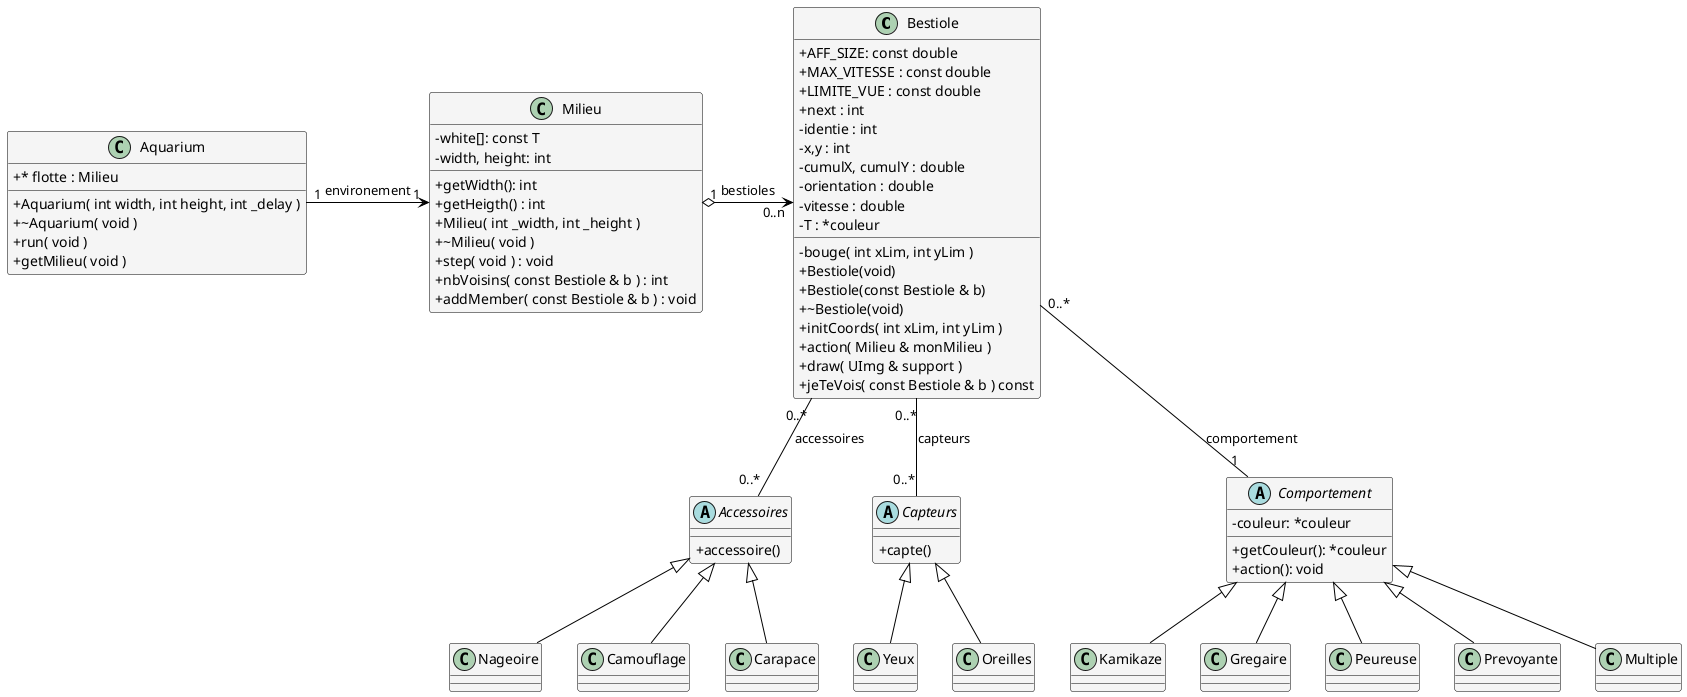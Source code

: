@startuml
skinparam classAttributeIconSize 0
skinparam class {
BackgroundColor Whitesmoke
ArrowColor Black
BorderColor Black
}

class Bestiole{
	+ AFF_SIZE: const double
    + MAX_VITESSE : const double
    + LIMITE_VUE : const double
    + next : int
    - identie : int
    - x,y : int
    - cumulX, cumulY : double
    - orientation : double
    - vitesse : double
    - T : *couleur 
    - bouge( int xLim, int yLim )
    + Bestiole(void)
    + Bestiole(const Bestiole & b)
    + ~Bestiole(void)
    + initCoords( int xLim, int yLim )
    + action( Milieu & monMilieu )
    + draw( UImg & support )
    + jeTeVois( const Bestiole & b ) const
}
class Milieu{
	- white[]: const T
    - width, height: int
    /'- listBestioles : vector<Bestiole>'/
    + getWidth(): int
    + getHeigth() : int
    + Milieu( int _width, int _height )
    + ~Milieu( void ) 
    + step( void ) : void
    + nbVoisins( const Bestiole & b ) : int
    + addMember( const Bestiole & b ) : void
}

 class Aquarium{
    + Aquarium( int width, int height, int _delay )
    + ~Aquarium( void )
    + run( void )
    + getMilieu( void )  
    + * flotte : Milieu 
}

abstract class Comportement{
    - couleur: *couleur
    + getCouleur(): *couleur
    + action(): void
}
class Kamikaze{
 
}
class Gregaire{
    
}
class Peureuse{
  
}
class Prevoyante{
    
}
class Multiple{

}
abstract class Accessoires{
    + accessoire()
}
abstract class Capteurs{
    + capte()

}
/'*********************'/
/' DEFINITION DES LIENS'/
/'*********************'/
/'Definition liens Milieu '/
Milieu "1" <-l- "1" Aquarium : environement
Milieu "1" o-r-> "0..n" Bestiole : bestioles

/'Definition liens comportement'/
Kamikaze -u-|> Comportement
Peureuse -u-|> Comportement
Gregaire -u-|> Comportement
Multiple -u-|> Comportement
Prevoyante -u-|> Comportement

/' Definition liens capteurs '/
Yeux -u-|> Capteurs
Oreilles -u-|> Capteurs

/' Definition liens Accessoires '/
Nageoire -u-|> Accessoires
Camouflage -u-|> Accessoires
Carapace -u-|> Accessoires

/' Definition liens vers bestioles '/
Accessoires "0..*" -u- "0..*" Bestiole : accessoires
Comportement "1"-u- "0..*" Bestiole : comportement
Capteurs "0..*"-u-  "0..*" Bestiole : capteurs

@enduml